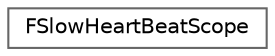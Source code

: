 digraph "Graphical Class Hierarchy"
{
 // INTERACTIVE_SVG=YES
 // LATEX_PDF_SIZE
  bgcolor="transparent";
  edge [fontname=Helvetica,fontsize=10,labelfontname=Helvetica,labelfontsize=10];
  node [fontname=Helvetica,fontsize=10,shape=box,height=0.2,width=0.4];
  rankdir="LR";
  Node0 [id="Node000000",label="FSlowHeartBeatScope",height=0.2,width=0.4,color="grey40", fillcolor="white", style="filled",URL="$d7/d00/structFSlowHeartBeatScope.html",tooltip="Suspends heartbeat measuring for the current thread in the current scope."];
}
